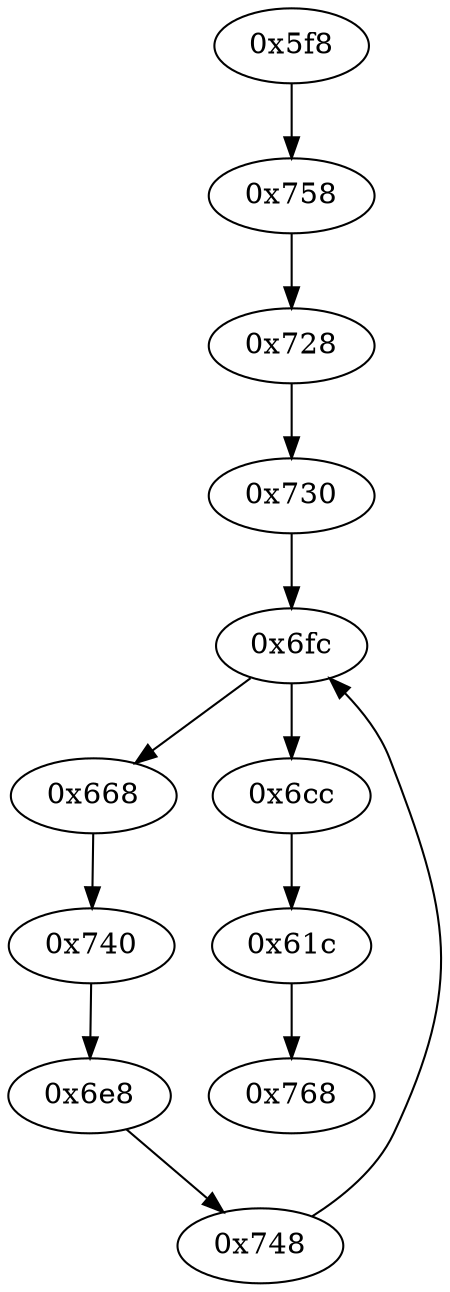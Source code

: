 strict digraph "" {
	"0x728"	 [opcode="[u'ldr', u'b']"];
	"0x730"	 [opcode="[u'ldr', u'mov', u'mov', u'b']"];
	"0x728" -> "0x730";
	"0x6fc"	 [opcode="[u'str', u'str', u'ldr', u'ldrb', u'strb', u'ldr', u'ldr', u'ldrb', u'cmp', u'mov', u'b']"];
	"0x668"	 [opcode="[u'ldrb', u'ldr', u'add', u'str', u'ldr', u'b']"];
	"0x6fc" -> "0x668";
	"0x6cc"	 [opcode="[u'b']"];
	"0x6fc" -> "0x6cc";
	"0x740"	 [opcode="[u'ldr', u'b']"];
	"0x668" -> "0x740";
	"0x768"	 [opcode="[u'mov', u'sub', u'pop']"];
	"0x730" -> "0x6fc";
	"0x6e8"	 [opcode="[u'ldr', u'add', u'str', u'ldr', u'b']"];
	"0x748"	 [opcode="[u'ldr', u'ldr', u'mov', u'b']"];
	"0x6e8" -> "0x748";
	"0x5f8"	 [opcode="[u'push', u'add', u'sub', u'mov', u'ldr', u'ldr', u'ldr', u'add', u'b']"];
	"0x758"	 [opcode="[u'ldr', u'str', u'ldr', u'b']"];
	"0x5f8" -> "0x758";
	"0x748" -> "0x6fc";
	"0x61c"	 [opcode="[u'ldr', u'mov', u'bl', u'ldr']"];
	"0x61c" -> "0x768";
	"0x6cc" -> "0x61c";
	"0x740" -> "0x6e8";
	"0x758" -> "0x728";
}
